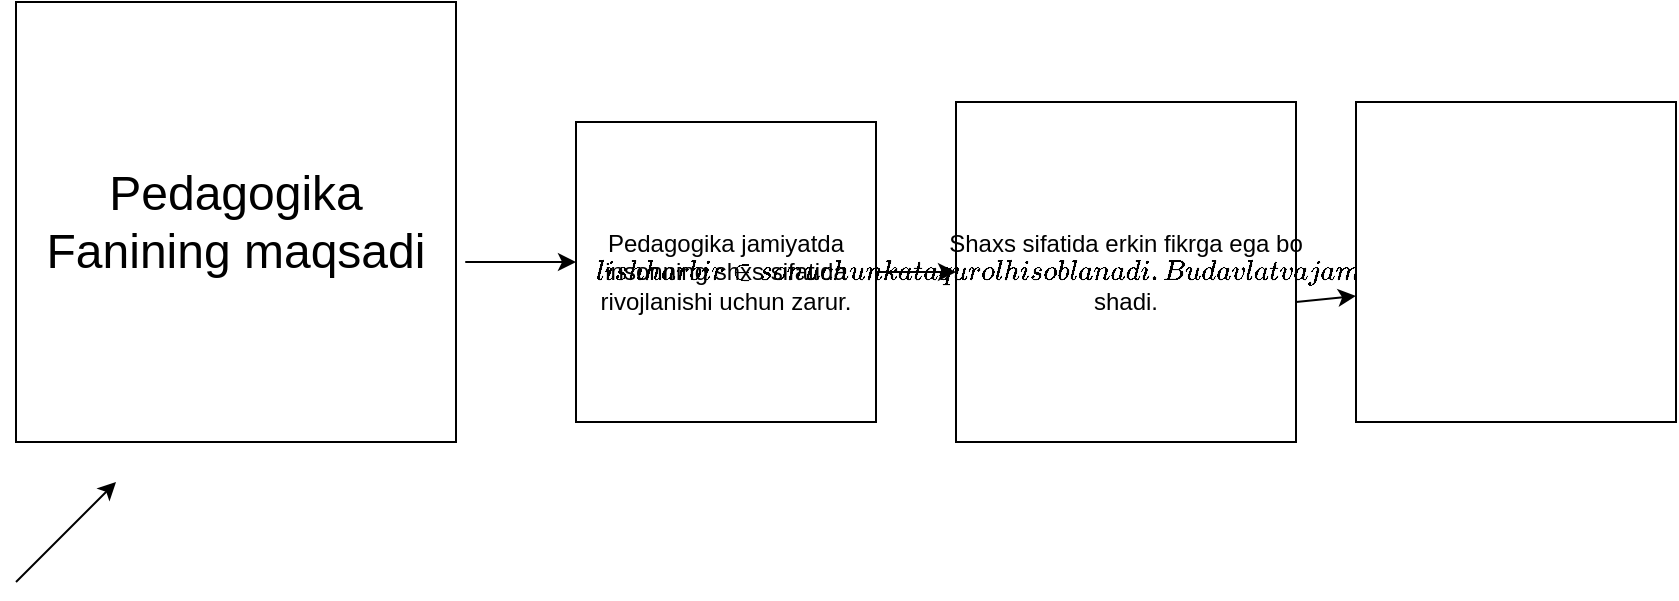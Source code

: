 <mxfile version="12.2.4" pages="1"><diagram id="qVqrWXOB-J2c8mBBj6-B" name="Page-1"><mxGraphModel dx="948" dy="533" grid="1" gridSize="10" guides="1" tooltips="1" connect="1" arrows="1" fold="1" page="1" pageScale="1" pageWidth="850" pageHeight="1100" math="0" shadow="0"><root><mxCell id="0"/><mxCell id="1" parent="0"/><mxCell id="9" value="&lt;font style=&quot;font-size: 24px&quot;&gt;Pedagogika Fanining maqsadi&lt;/font&gt;" style="whiteSpace=wrap;html=1;aspect=fixed;" vertex="1" parent="1"><mxGeometry x="20" y="260" width="220" height="220" as="geometry"/></mxCell><mxCell id="10" value="" style="endArrow=classic;html=1;" edge="1" parent="1"><mxGeometry width="50" height="50" relative="1" as="geometry"><mxPoint x="260" y="390" as="sourcePoint"/><mxPoint x="300" y="390" as="targetPoint"/><Array as="points"><mxPoint x="240" y="390"/><mxPoint x="260" y="390"/></Array></mxGeometry></mxCell><mxCell id="15" value="" style="edgeStyle=orthogonalEdgeStyle;rounded=0;orthogonalLoop=1;jettySize=auto;html=1;" edge="1" parent="1" source="12" target="14"><mxGeometry relative="1" as="geometry"/></mxCell><mxCell id="12" value="Pedagogika jamiyatda insonning shxs sifatida rivojlanishi uchun zarur." style="whiteSpace=wrap;html=1;aspect=fixed;" vertex="1" parent="1"><mxGeometry x="300" y="320" width="150" height="150" as="geometry"/></mxCell><mxCell id="14" value="Shaxs sifatida erkin fikrga ega bo`lish har bir inson uchun kata qurol hisoblanadi.Bu davlat va jamiyat rivoji uchun hissa qo`shadi." style="whiteSpace=wrap;html=1;aspect=fixed;" vertex="1" parent="1"><mxGeometry x="490" y="310" width="170" height="170" as="geometry"/></mxCell><mxCell id="13" value="" style="endArrow=classic;html=1;" edge="1" parent="1"><mxGeometry width="50" height="50" relative="1" as="geometry"><mxPoint x="20" y="550" as="sourcePoint"/><mxPoint x="70" y="500" as="targetPoint"/></mxGeometry></mxCell><mxCell id="16" value="" style="endArrow=classic;html=1;" edge="1" parent="1"><mxGeometry width="50" height="50" relative="1" as="geometry"><mxPoint x="660" y="410" as="sourcePoint"/><mxPoint x="690" y="407" as="targetPoint"/></mxGeometry></mxCell><mxCell id="17" value="" style="whiteSpace=wrap;html=1;aspect=fixed;" vertex="1" parent="1"><mxGeometry x="690" y="310" width="160" height="160" as="geometry"/></mxCell></root></mxGraphModel></diagram></mxfile>
